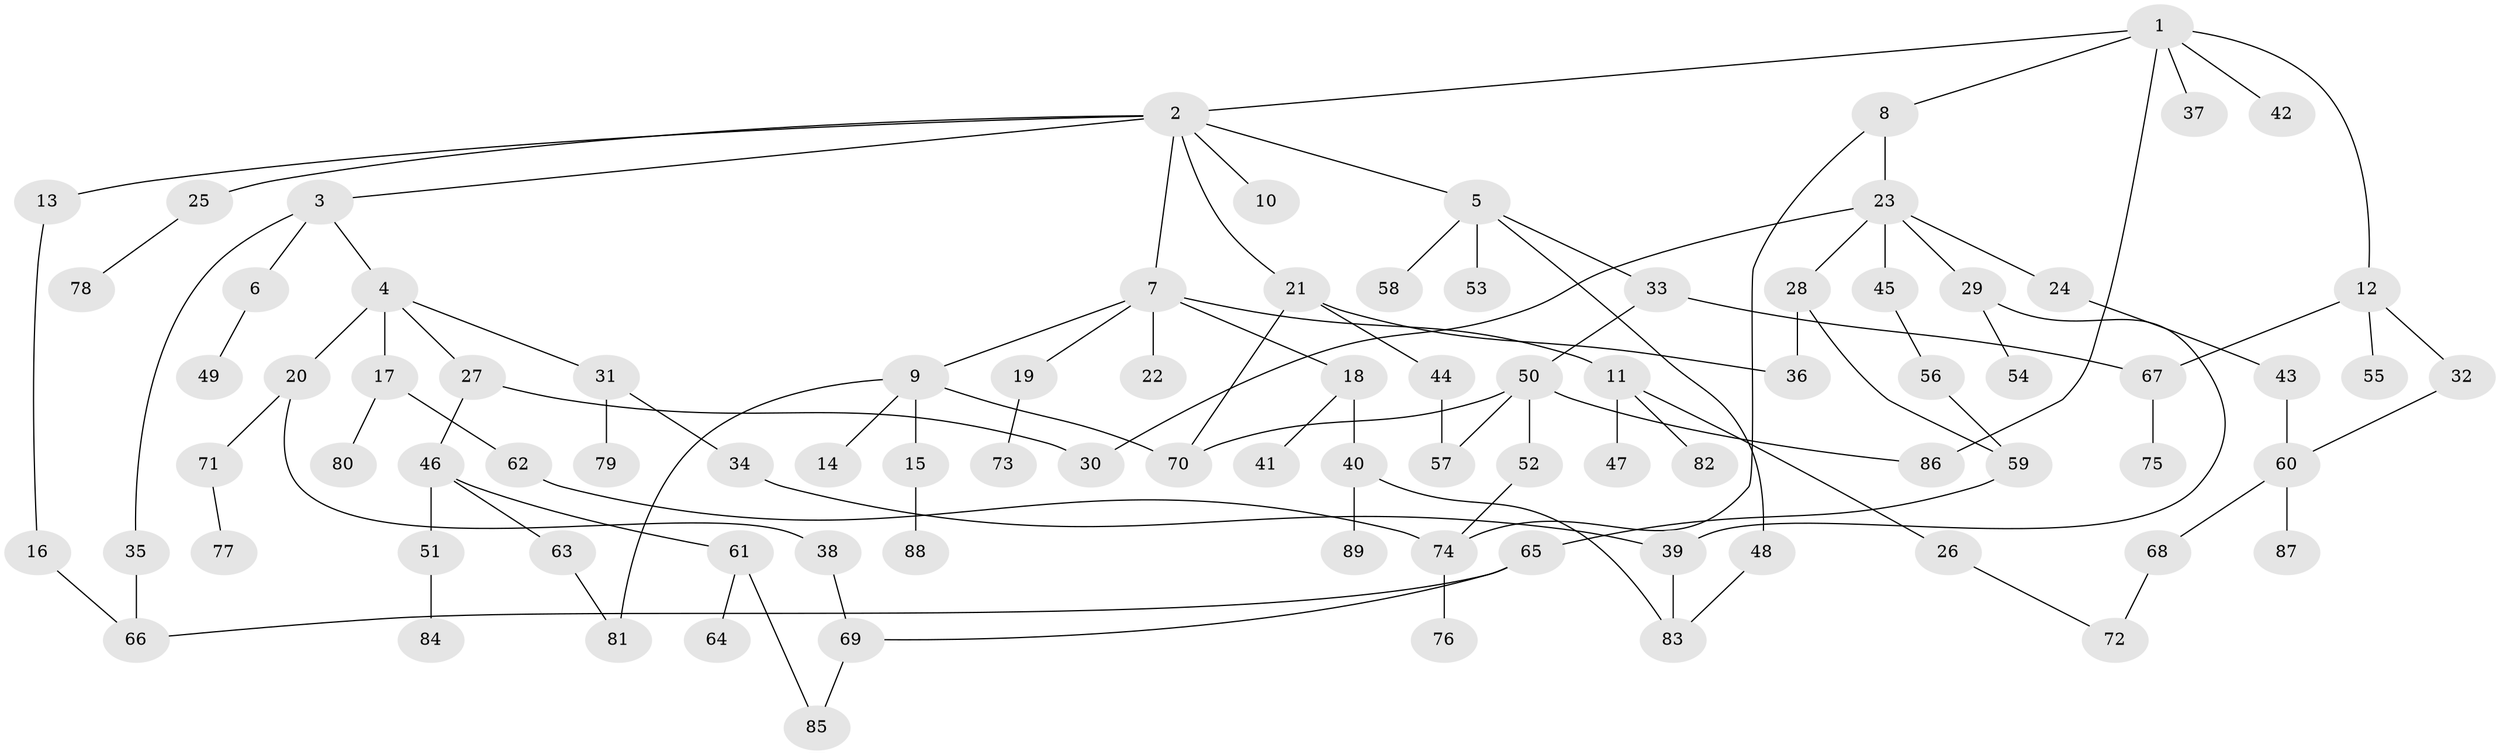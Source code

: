 // coarse degree distribution, {6: 0.04838709677419355, 8: 0.04838709677419355, 4: 0.0967741935483871, 2: 0.3225806451612903, 3: 0.1774193548387097, 5: 0.016129032258064516, 1: 0.2903225806451613}
// Generated by graph-tools (version 1.1) at 2025/16/03/04/25 18:16:57]
// undirected, 89 vertices, 108 edges
graph export_dot {
graph [start="1"]
  node [color=gray90,style=filled];
  1;
  2;
  3;
  4;
  5;
  6;
  7;
  8;
  9;
  10;
  11;
  12;
  13;
  14;
  15;
  16;
  17;
  18;
  19;
  20;
  21;
  22;
  23;
  24;
  25;
  26;
  27;
  28;
  29;
  30;
  31;
  32;
  33;
  34;
  35;
  36;
  37;
  38;
  39;
  40;
  41;
  42;
  43;
  44;
  45;
  46;
  47;
  48;
  49;
  50;
  51;
  52;
  53;
  54;
  55;
  56;
  57;
  58;
  59;
  60;
  61;
  62;
  63;
  64;
  65;
  66;
  67;
  68;
  69;
  70;
  71;
  72;
  73;
  74;
  75;
  76;
  77;
  78;
  79;
  80;
  81;
  82;
  83;
  84;
  85;
  86;
  87;
  88;
  89;
  1 -- 2;
  1 -- 8;
  1 -- 12;
  1 -- 37;
  1 -- 42;
  1 -- 86;
  2 -- 3;
  2 -- 5;
  2 -- 7;
  2 -- 10;
  2 -- 13;
  2 -- 21;
  2 -- 25;
  3 -- 4;
  3 -- 6;
  3 -- 35;
  4 -- 17;
  4 -- 20;
  4 -- 27;
  4 -- 31;
  5 -- 33;
  5 -- 48;
  5 -- 53;
  5 -- 58;
  6 -- 49;
  7 -- 9;
  7 -- 11;
  7 -- 18;
  7 -- 19;
  7 -- 22;
  8 -- 23;
  8 -- 74;
  9 -- 14;
  9 -- 15;
  9 -- 81;
  9 -- 70;
  11 -- 26;
  11 -- 47;
  11 -- 82;
  12 -- 32;
  12 -- 55;
  12 -- 67;
  13 -- 16;
  15 -- 88;
  16 -- 66;
  17 -- 62;
  17 -- 80;
  18 -- 40;
  18 -- 41;
  19 -- 73;
  20 -- 38;
  20 -- 71;
  21 -- 44;
  21 -- 70;
  21 -- 36;
  23 -- 24;
  23 -- 28;
  23 -- 29;
  23 -- 45;
  23 -- 30;
  24 -- 43;
  25 -- 78;
  26 -- 72;
  27 -- 30;
  27 -- 46;
  28 -- 36;
  28 -- 59;
  29 -- 54;
  29 -- 39;
  31 -- 34;
  31 -- 79;
  32 -- 60;
  33 -- 50;
  33 -- 67;
  34 -- 39;
  35 -- 66;
  38 -- 69;
  39 -- 83;
  40 -- 83;
  40 -- 89;
  43 -- 60;
  44 -- 57;
  45 -- 56;
  46 -- 51;
  46 -- 61;
  46 -- 63;
  48 -- 83;
  50 -- 52;
  50 -- 57;
  50 -- 70;
  50 -- 86;
  51 -- 84;
  52 -- 74;
  56 -- 59;
  59 -- 65;
  60 -- 68;
  60 -- 87;
  61 -- 64;
  61 -- 85;
  62 -- 74;
  63 -- 81;
  65 -- 69;
  65 -- 66;
  67 -- 75;
  68 -- 72;
  69 -- 85;
  71 -- 77;
  74 -- 76;
}
